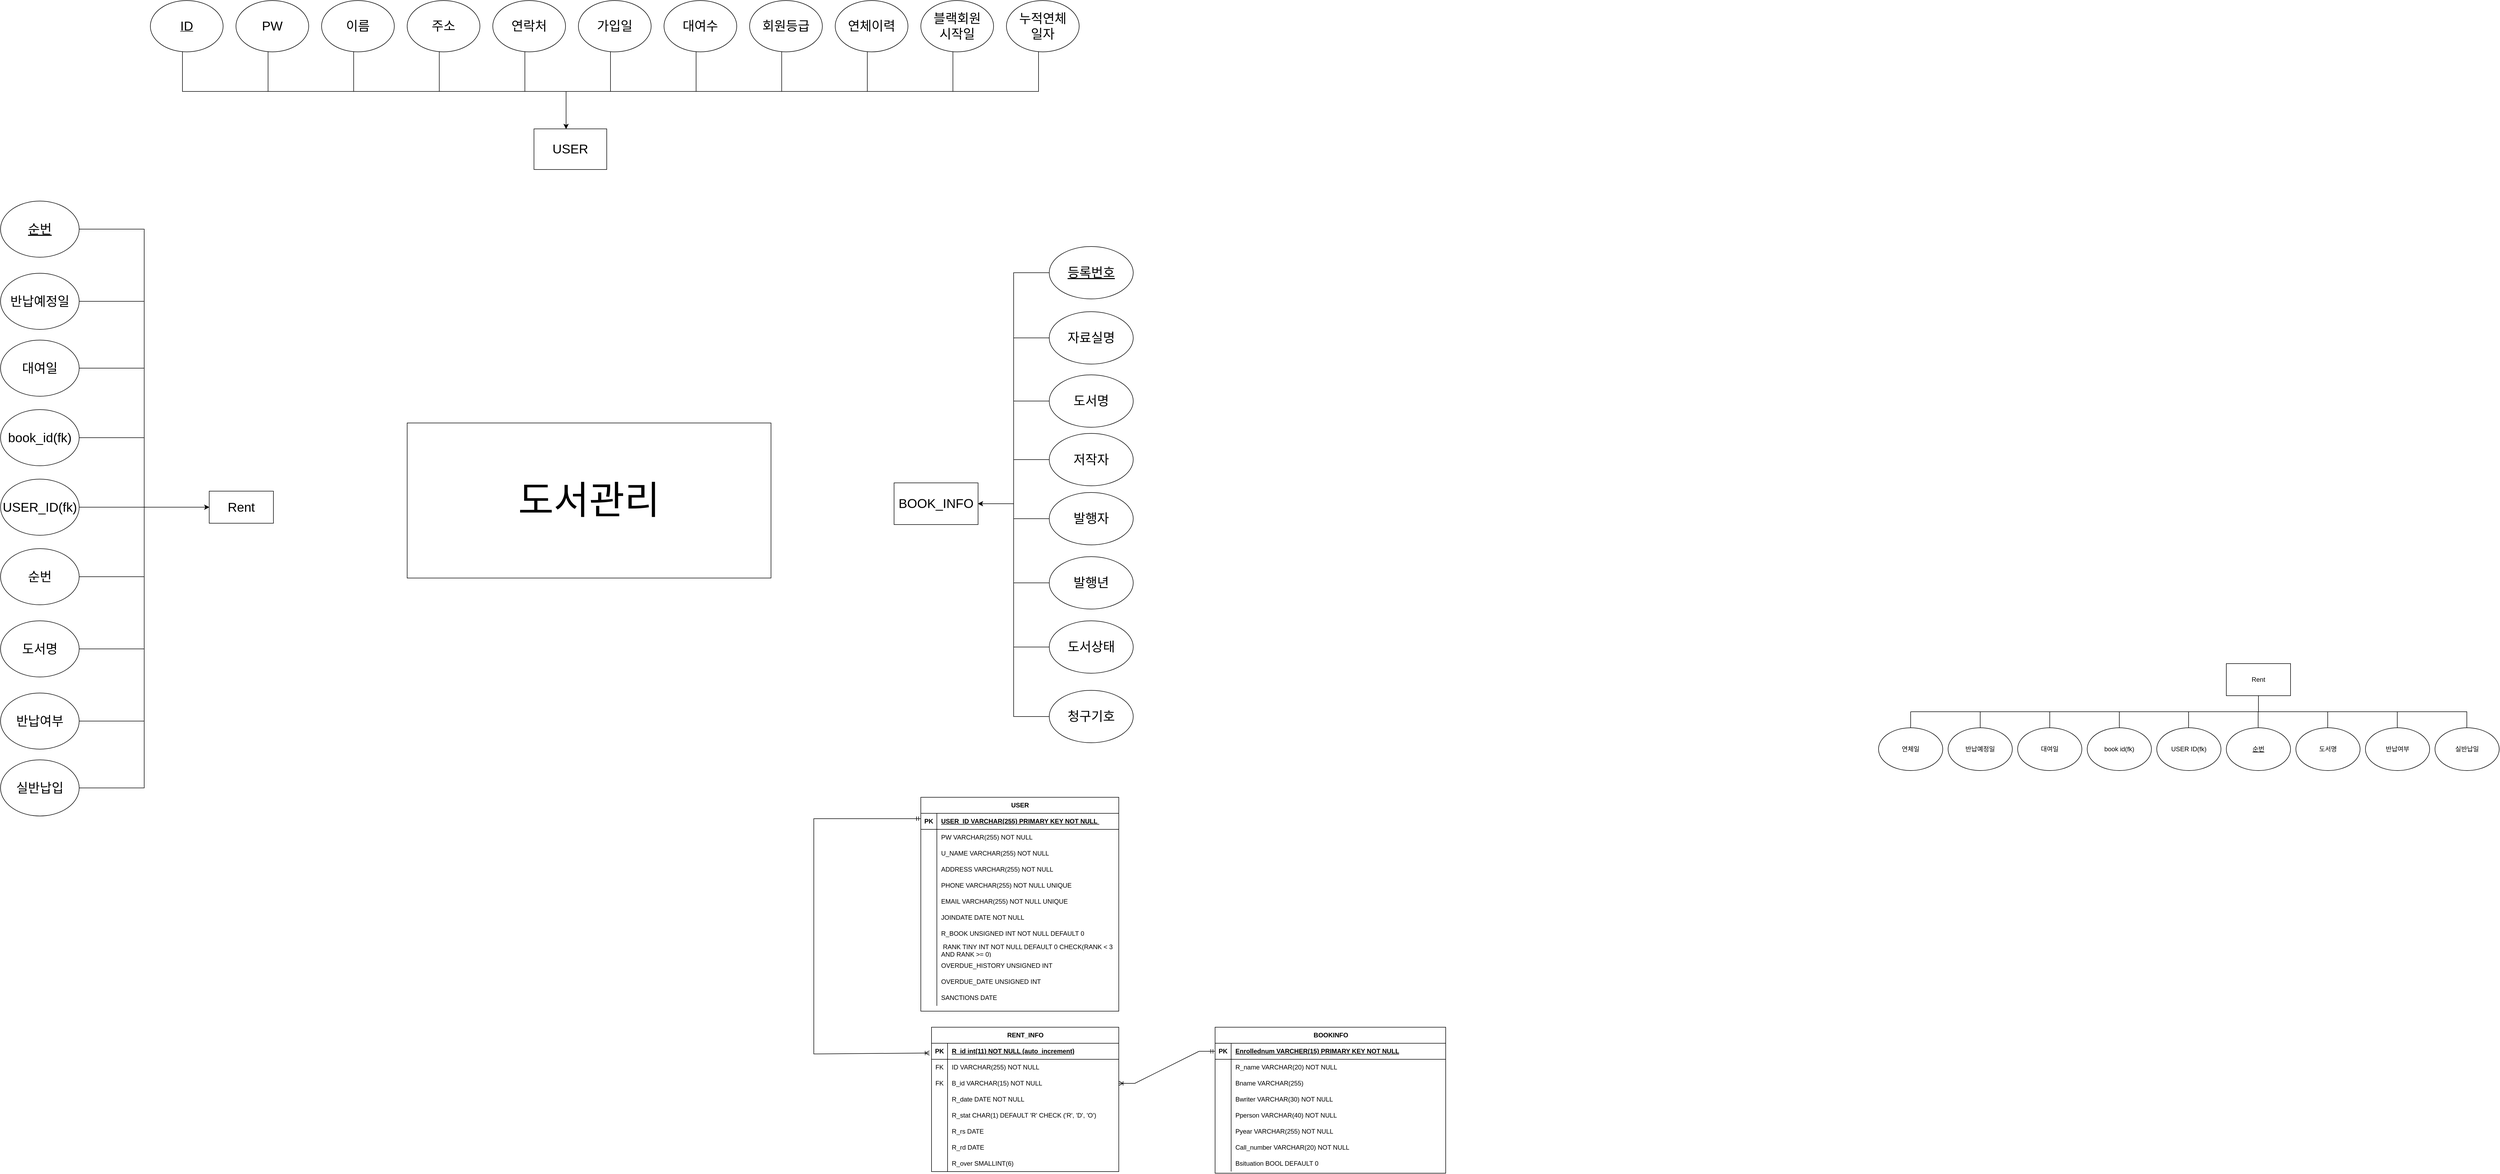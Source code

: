 <mxfile version="24.4.3" type="device">
  <diagram name="페이지-1" id="nPv8YiIRDQhu4u5hRoON">
    <mxGraphModel dx="3131" dy="1547" grid="1" gridSize="10" guides="1" tooltips="1" connect="1" arrows="1" fold="1" page="1" pageScale="1" pageWidth="827" pageHeight="1169" math="0" shadow="0">
      <root>
        <mxCell id="0" />
        <mxCell id="1" parent="0" />
        <mxCell id="UYSLXuWc5rx9icfl0tW6-1" value="Rent" style="rounded=0;whiteSpace=wrap;html=1;" parent="1" vertex="1">
          <mxGeometry x="1810" y="300" width="120" height="60" as="geometry" />
        </mxCell>
        <mxCell id="UYSLXuWc5rx9icfl0tW6-3" value="" style="endArrow=none;html=1;rounded=0;exitX=0.5;exitY=1;exitDx=0;exitDy=0;" parent="1" source="UYSLXuWc5rx9icfl0tW6-1" edge="1">
          <mxGeometry width="50" height="50" relative="1" as="geometry">
            <mxPoint x="1860" y="410" as="sourcePoint" />
            <mxPoint x="1870" y="390" as="targetPoint" />
          </mxGeometry>
        </mxCell>
        <mxCell id="UYSLXuWc5rx9icfl0tW6-4" value="book id(fk)" style="ellipse;whiteSpace=wrap;html=1;" parent="1" vertex="1">
          <mxGeometry x="1550" y="420" width="120" height="80" as="geometry" />
        </mxCell>
        <mxCell id="UYSLXuWc5rx9icfl0tW6-5" value="USER ID(fk)" style="ellipse;whiteSpace=wrap;html=1;" parent="1" vertex="1">
          <mxGeometry x="1680" y="420" width="120" height="80" as="geometry" />
        </mxCell>
        <mxCell id="UYSLXuWc5rx9icfl0tW6-6" value="&lt;u&gt;순번&lt;/u&gt;" style="ellipse;whiteSpace=wrap;html=1;" parent="1" vertex="1">
          <mxGeometry x="1810" y="420" width="120" height="80" as="geometry" />
        </mxCell>
        <mxCell id="UYSLXuWc5rx9icfl0tW6-7" value="반납여부" style="ellipse;whiteSpace=wrap;html=1;" parent="1" vertex="1">
          <mxGeometry x="2070" y="420" width="120" height="80" as="geometry" />
        </mxCell>
        <mxCell id="UYSLXuWc5rx9icfl0tW6-8" value="대여일" style="ellipse;whiteSpace=wrap;html=1;" parent="1" vertex="1">
          <mxGeometry x="1420" y="420" width="120" height="80" as="geometry" />
        </mxCell>
        <mxCell id="UYSLXuWc5rx9icfl0tW6-9" value="연체일" style="ellipse;whiteSpace=wrap;html=1;" parent="1" vertex="1">
          <mxGeometry x="1160" y="420" width="120" height="80" as="geometry" />
        </mxCell>
        <mxCell id="UYSLXuWc5rx9icfl0tW6-10" value="반납예정일" style="ellipse;whiteSpace=wrap;html=1;" parent="1" vertex="1">
          <mxGeometry x="1290" y="420" width="120" height="80" as="geometry" />
        </mxCell>
        <mxCell id="UYSLXuWc5rx9icfl0tW6-11" value="도서명" style="ellipse;whiteSpace=wrap;html=1;" parent="1" vertex="1">
          <mxGeometry x="1940" y="420" width="120" height="80" as="geometry" />
        </mxCell>
        <mxCell id="UYSLXuWc5rx9icfl0tW6-12" value="실반납일" style="ellipse;whiteSpace=wrap;html=1;" parent="1" vertex="1">
          <mxGeometry x="2200" y="420" width="120" height="80" as="geometry" />
        </mxCell>
        <mxCell id="UYSLXuWc5rx9icfl0tW6-13" value="RENT_INFO" style="shape=table;startSize=30;container=1;collapsible=1;childLayout=tableLayout;fixedRows=1;rowLines=0;fontStyle=1;align=center;resizeLast=1;html=1;" parent="1" vertex="1">
          <mxGeometry x="-610" y="980" width="350" height="270" as="geometry" />
        </mxCell>
        <mxCell id="UYSLXuWc5rx9icfl0tW6-14" value="" style="shape=tableRow;horizontal=0;startSize=0;swimlaneHead=0;swimlaneBody=0;fillColor=none;collapsible=0;dropTarget=0;points=[[0,0.5],[1,0.5]];portConstraint=eastwest;top=0;left=0;right=0;bottom=1;" parent="UYSLXuWc5rx9icfl0tW6-13" vertex="1">
          <mxGeometry y="30" width="350" height="30" as="geometry" />
        </mxCell>
        <mxCell id="UYSLXuWc5rx9icfl0tW6-15" value="PK" style="shape=partialRectangle;connectable=0;fillColor=none;top=0;left=0;bottom=0;right=0;fontStyle=1;overflow=hidden;whiteSpace=wrap;html=1;" parent="UYSLXuWc5rx9icfl0tW6-14" vertex="1">
          <mxGeometry width="30" height="30" as="geometry">
            <mxRectangle width="30" height="30" as="alternateBounds" />
          </mxGeometry>
        </mxCell>
        <mxCell id="UYSLXuWc5rx9icfl0tW6-16" value="R_id int(11) NOT NULL (auto_increment) " style="shape=partialRectangle;connectable=0;fillColor=none;top=0;left=0;bottom=0;right=0;align=left;spacingLeft=6;fontStyle=5;overflow=hidden;whiteSpace=wrap;html=1;" parent="UYSLXuWc5rx9icfl0tW6-14" vertex="1">
          <mxGeometry x="30" width="320" height="30" as="geometry">
            <mxRectangle width="320" height="30" as="alternateBounds" />
          </mxGeometry>
        </mxCell>
        <mxCell id="UYSLXuWc5rx9icfl0tW6-17" value="" style="shape=tableRow;horizontal=0;startSize=0;swimlaneHead=0;swimlaneBody=0;fillColor=none;collapsible=0;dropTarget=0;points=[[0,0.5],[1,0.5]];portConstraint=eastwest;top=0;left=0;right=0;bottom=0;" parent="UYSLXuWc5rx9icfl0tW6-13" vertex="1">
          <mxGeometry y="60" width="350" height="30" as="geometry" />
        </mxCell>
        <mxCell id="UYSLXuWc5rx9icfl0tW6-18" value="FK" style="shape=partialRectangle;connectable=0;fillColor=none;top=0;left=0;bottom=0;right=0;editable=1;overflow=hidden;whiteSpace=wrap;html=1;" parent="UYSLXuWc5rx9icfl0tW6-17" vertex="1">
          <mxGeometry width="30" height="30" as="geometry">
            <mxRectangle width="30" height="30" as="alternateBounds" />
          </mxGeometry>
        </mxCell>
        <mxCell id="UYSLXuWc5rx9icfl0tW6-19" value="&lt;div&gt;ID VARCHAR(255)&amp;nbsp;&lt;span style=&quot;background-color: initial;&quot;&gt;NOT NULL&lt;/span&gt;&lt;/div&gt;" style="shape=partialRectangle;connectable=0;fillColor=none;top=0;left=0;bottom=0;right=0;align=left;spacingLeft=6;overflow=hidden;whiteSpace=wrap;html=1;" parent="UYSLXuWc5rx9icfl0tW6-17" vertex="1">
          <mxGeometry x="30" width="320" height="30" as="geometry">
            <mxRectangle width="320" height="30" as="alternateBounds" />
          </mxGeometry>
        </mxCell>
        <mxCell id="UYSLXuWc5rx9icfl0tW6-20" value="" style="shape=tableRow;horizontal=0;startSize=0;swimlaneHead=0;swimlaneBody=0;fillColor=none;collapsible=0;dropTarget=0;points=[[0,0.5],[1,0.5]];portConstraint=eastwest;top=0;left=0;right=0;bottom=0;" parent="UYSLXuWc5rx9icfl0tW6-13" vertex="1">
          <mxGeometry y="90" width="350" height="30" as="geometry" />
        </mxCell>
        <mxCell id="UYSLXuWc5rx9icfl0tW6-21" value="FK" style="shape=partialRectangle;connectable=0;fillColor=none;top=0;left=0;bottom=0;right=0;editable=1;overflow=hidden;whiteSpace=wrap;html=1;" parent="UYSLXuWc5rx9icfl0tW6-20" vertex="1">
          <mxGeometry width="30" height="30" as="geometry">
            <mxRectangle width="30" height="30" as="alternateBounds" />
          </mxGeometry>
        </mxCell>
        <mxCell id="UYSLXuWc5rx9icfl0tW6-22" value="B_id VARCHAR(15) NOT NULL" style="shape=partialRectangle;connectable=0;fillColor=none;top=0;left=0;bottom=0;right=0;align=left;spacingLeft=6;overflow=hidden;whiteSpace=wrap;html=1;" parent="UYSLXuWc5rx9icfl0tW6-20" vertex="1">
          <mxGeometry x="30" width="320" height="30" as="geometry">
            <mxRectangle width="320" height="30" as="alternateBounds" />
          </mxGeometry>
        </mxCell>
        <mxCell id="UYSLXuWc5rx9icfl0tW6-26" value="" style="shape=tableRow;horizontal=0;startSize=0;swimlaneHead=0;swimlaneBody=0;fillColor=none;collapsible=0;dropTarget=0;points=[[0,0.5],[1,0.5]];portConstraint=eastwest;top=0;left=0;right=0;bottom=0;" parent="UYSLXuWc5rx9icfl0tW6-13" vertex="1">
          <mxGeometry y="120" width="350" height="30" as="geometry" />
        </mxCell>
        <mxCell id="UYSLXuWc5rx9icfl0tW6-27" value="" style="shape=partialRectangle;connectable=0;fillColor=none;top=0;left=0;bottom=0;right=0;editable=1;overflow=hidden;whiteSpace=wrap;html=1;" parent="UYSLXuWc5rx9icfl0tW6-26" vertex="1">
          <mxGeometry width="30" height="30" as="geometry">
            <mxRectangle width="30" height="30" as="alternateBounds" />
          </mxGeometry>
        </mxCell>
        <mxCell id="UYSLXuWc5rx9icfl0tW6-28" value="R_date DATE NOT NULL" style="shape=partialRectangle;connectable=0;fillColor=none;top=0;left=0;bottom=0;right=0;align=left;spacingLeft=6;overflow=hidden;whiteSpace=wrap;html=1;" parent="UYSLXuWc5rx9icfl0tW6-26" vertex="1">
          <mxGeometry x="30" width="320" height="30" as="geometry">
            <mxRectangle width="320" height="30" as="alternateBounds" />
          </mxGeometry>
        </mxCell>
        <mxCell id="UYSLXuWc5rx9icfl0tW6-29" value="" style="shape=tableRow;horizontal=0;startSize=0;swimlaneHead=0;swimlaneBody=0;fillColor=none;collapsible=0;dropTarget=0;points=[[0,0.5],[1,0.5]];portConstraint=eastwest;top=0;left=0;right=0;bottom=0;" parent="UYSLXuWc5rx9icfl0tW6-13" vertex="1">
          <mxGeometry y="150" width="350" height="30" as="geometry" />
        </mxCell>
        <mxCell id="UYSLXuWc5rx9icfl0tW6-30" value="" style="shape=partialRectangle;connectable=0;fillColor=none;top=0;left=0;bottom=0;right=0;editable=1;overflow=hidden;whiteSpace=wrap;html=1;" parent="UYSLXuWc5rx9icfl0tW6-29" vertex="1">
          <mxGeometry width="30" height="30" as="geometry">
            <mxRectangle width="30" height="30" as="alternateBounds" />
          </mxGeometry>
        </mxCell>
        <mxCell id="UYSLXuWc5rx9icfl0tW6-31" value="R_stat CHAR(1) DEFAULT &#39;R&#39; CHECK (&#39;R&#39;, &#39;D&#39;, &#39;O&#39;)" style="shape=partialRectangle;connectable=0;fillColor=none;top=0;left=0;bottom=0;right=0;align=left;spacingLeft=6;overflow=hidden;whiteSpace=wrap;html=1;" parent="UYSLXuWc5rx9icfl0tW6-29" vertex="1">
          <mxGeometry x="30" width="320" height="30" as="geometry">
            <mxRectangle width="320" height="30" as="alternateBounds" />
          </mxGeometry>
        </mxCell>
        <mxCell id="UYSLXuWc5rx9icfl0tW6-32" value="" style="shape=tableRow;horizontal=0;startSize=0;swimlaneHead=0;swimlaneBody=0;fillColor=none;collapsible=0;dropTarget=0;points=[[0,0.5],[1,0.5]];portConstraint=eastwest;top=0;left=0;right=0;bottom=0;" parent="UYSLXuWc5rx9icfl0tW6-13" vertex="1">
          <mxGeometry y="180" width="350" height="30" as="geometry" />
        </mxCell>
        <mxCell id="UYSLXuWc5rx9icfl0tW6-33" value="" style="shape=partialRectangle;connectable=0;fillColor=none;top=0;left=0;bottom=0;right=0;editable=1;overflow=hidden;whiteSpace=wrap;html=1;" parent="UYSLXuWc5rx9icfl0tW6-32" vertex="1">
          <mxGeometry width="30" height="30" as="geometry">
            <mxRectangle width="30" height="30" as="alternateBounds" />
          </mxGeometry>
        </mxCell>
        <mxCell id="UYSLXuWc5rx9icfl0tW6-34" value="R_rs DATE&amp;nbsp;" style="shape=partialRectangle;connectable=0;fillColor=none;top=0;left=0;bottom=0;right=0;align=left;spacingLeft=6;overflow=hidden;whiteSpace=wrap;html=1;" parent="UYSLXuWc5rx9icfl0tW6-32" vertex="1">
          <mxGeometry x="30" width="320" height="30" as="geometry">
            <mxRectangle width="320" height="30" as="alternateBounds" />
          </mxGeometry>
        </mxCell>
        <mxCell id="UYSLXuWc5rx9icfl0tW6-35" value="" style="shape=tableRow;horizontal=0;startSize=0;swimlaneHead=0;swimlaneBody=0;fillColor=none;collapsible=0;dropTarget=0;points=[[0,0.5],[1,0.5]];portConstraint=eastwest;top=0;left=0;right=0;bottom=0;" parent="UYSLXuWc5rx9icfl0tW6-13" vertex="1">
          <mxGeometry y="210" width="350" height="30" as="geometry" />
        </mxCell>
        <mxCell id="UYSLXuWc5rx9icfl0tW6-36" value="" style="shape=partialRectangle;connectable=0;fillColor=none;top=0;left=0;bottom=0;right=0;editable=1;overflow=hidden;whiteSpace=wrap;html=1;" parent="UYSLXuWc5rx9icfl0tW6-35" vertex="1">
          <mxGeometry width="30" height="30" as="geometry">
            <mxRectangle width="30" height="30" as="alternateBounds" />
          </mxGeometry>
        </mxCell>
        <mxCell id="UYSLXuWc5rx9icfl0tW6-37" value="R_rd DATE&amp;nbsp;" style="shape=partialRectangle;connectable=0;fillColor=none;top=0;left=0;bottom=0;right=0;align=left;spacingLeft=6;overflow=hidden;whiteSpace=wrap;html=1;" parent="UYSLXuWc5rx9icfl0tW6-35" vertex="1">
          <mxGeometry x="30" width="320" height="30" as="geometry">
            <mxRectangle width="320" height="30" as="alternateBounds" />
          </mxGeometry>
        </mxCell>
        <mxCell id="UYSLXuWc5rx9icfl0tW6-38" value="" style="shape=tableRow;horizontal=0;startSize=0;swimlaneHead=0;swimlaneBody=0;fillColor=none;collapsible=0;dropTarget=0;points=[[0,0.5],[1,0.5]];portConstraint=eastwest;top=0;left=0;right=0;bottom=0;" parent="UYSLXuWc5rx9icfl0tW6-13" vertex="1">
          <mxGeometry y="240" width="350" height="30" as="geometry" />
        </mxCell>
        <mxCell id="UYSLXuWc5rx9icfl0tW6-39" value="" style="shape=partialRectangle;connectable=0;fillColor=none;top=0;left=0;bottom=0;right=0;editable=1;overflow=hidden;whiteSpace=wrap;html=1;" parent="UYSLXuWc5rx9icfl0tW6-38" vertex="1">
          <mxGeometry width="30" height="30" as="geometry">
            <mxRectangle width="30" height="30" as="alternateBounds" />
          </mxGeometry>
        </mxCell>
        <mxCell id="UYSLXuWc5rx9icfl0tW6-40" value="R_over SMALLINT(6)" style="shape=partialRectangle;connectable=0;fillColor=none;top=0;left=0;bottom=0;right=0;align=left;spacingLeft=6;overflow=hidden;whiteSpace=wrap;html=1;" parent="UYSLXuWc5rx9icfl0tW6-38" vertex="1">
          <mxGeometry x="30" width="320" height="30" as="geometry">
            <mxRectangle width="320" height="30" as="alternateBounds" />
          </mxGeometry>
        </mxCell>
        <mxCell id="UYSLXuWc5rx9icfl0tW6-41" value="" style="endArrow=none;html=1;rounded=0;" parent="1" edge="1">
          <mxGeometry width="50" height="50" relative="1" as="geometry">
            <mxPoint x="1220" y="390" as="sourcePoint" />
            <mxPoint x="2260" y="390" as="targetPoint" />
          </mxGeometry>
        </mxCell>
        <mxCell id="UYSLXuWc5rx9icfl0tW6-42" value="" style="endArrow=none;html=1;rounded=0;exitX=0.5;exitY=0;exitDx=0;exitDy=0;" parent="1" source="UYSLXuWc5rx9icfl0tW6-8" edge="1">
          <mxGeometry width="50" height="50" relative="1" as="geometry">
            <mxPoint x="1860" y="460" as="sourcePoint" />
            <mxPoint x="1480" y="390" as="targetPoint" />
          </mxGeometry>
        </mxCell>
        <mxCell id="UYSLXuWc5rx9icfl0tW6-43" value="" style="endArrow=none;html=1;rounded=0;" parent="1" source="UYSLXuWc5rx9icfl0tW6-4" edge="1">
          <mxGeometry width="50" height="50" relative="1" as="geometry">
            <mxPoint x="1490" y="430" as="sourcePoint" />
            <mxPoint x="1610" y="390" as="targetPoint" />
          </mxGeometry>
        </mxCell>
        <mxCell id="UYSLXuWc5rx9icfl0tW6-44" value="" style="endArrow=none;html=1;rounded=0;" parent="1" edge="1">
          <mxGeometry width="50" height="50" relative="1" as="geometry">
            <mxPoint x="1739.5" y="420" as="sourcePoint" />
            <mxPoint x="1739.5" y="390" as="targetPoint" />
          </mxGeometry>
        </mxCell>
        <mxCell id="UYSLXuWc5rx9icfl0tW6-45" value="" style="endArrow=none;html=1;rounded=0;" parent="1" edge="1">
          <mxGeometry width="50" height="50" relative="1" as="geometry">
            <mxPoint x="1869.5" y="420" as="sourcePoint" />
            <mxPoint x="1869.5" y="390" as="targetPoint" />
          </mxGeometry>
        </mxCell>
        <mxCell id="UYSLXuWc5rx9icfl0tW6-46" value="" style="endArrow=none;html=1;rounded=0;" parent="1" edge="1">
          <mxGeometry width="50" height="50" relative="1" as="geometry">
            <mxPoint x="1999.5" y="420" as="sourcePoint" />
            <mxPoint x="1999.5" y="390" as="targetPoint" />
          </mxGeometry>
        </mxCell>
        <mxCell id="UYSLXuWc5rx9icfl0tW6-47" value="" style="endArrow=none;html=1;rounded=0;" parent="1" edge="1">
          <mxGeometry width="50" height="50" relative="1" as="geometry">
            <mxPoint x="2129.5" y="420" as="sourcePoint" />
            <mxPoint x="2129.5" y="390" as="targetPoint" />
          </mxGeometry>
        </mxCell>
        <mxCell id="UYSLXuWc5rx9icfl0tW6-48" value="" style="endArrow=none;html=1;rounded=0;" parent="1" edge="1">
          <mxGeometry width="50" height="50" relative="1" as="geometry">
            <mxPoint x="2259.5" y="420" as="sourcePoint" />
            <mxPoint x="2259.5" y="390" as="targetPoint" />
          </mxGeometry>
        </mxCell>
        <mxCell id="UYSLXuWc5rx9icfl0tW6-49" value="" style="endArrow=none;html=1;rounded=0;fontSize=12;startSize=8;endSize=8;curved=1;exitX=0.5;exitY=0;exitDx=0;exitDy=0;" parent="1" source="UYSLXuWc5rx9icfl0tW6-10" edge="1">
          <mxGeometry width="50" height="50" relative="1" as="geometry">
            <mxPoint x="1660" y="400" as="sourcePoint" />
            <mxPoint x="1350" y="390" as="targetPoint" />
          </mxGeometry>
        </mxCell>
        <mxCell id="UYSLXuWc5rx9icfl0tW6-50" value="" style="endArrow=none;html=1;rounded=0;fontSize=12;startSize=8;endSize=8;curved=1;exitX=0.5;exitY=0;exitDx=0;exitDy=0;" parent="1" source="UYSLXuWc5rx9icfl0tW6-9" edge="1">
          <mxGeometry width="50" height="50" relative="1" as="geometry">
            <mxPoint x="1660" y="400" as="sourcePoint" />
            <mxPoint x="1220" y="390" as="targetPoint" />
          </mxGeometry>
        </mxCell>
        <mxCell id="uUef7rcknE8iJBXSsCqi-5" value="" style="group" parent="1" vertex="1" connectable="0">
          <mxGeometry x="-2070" y="-940" width="1736" height="316" as="geometry" />
        </mxCell>
        <mxCell id="1MjvVKNNHvkwjnN9-Qma-1" value="&lt;font style=&quot;font-size: 24px;&quot;&gt;USER&lt;/font&gt;" style="rounded=0;whiteSpace=wrap;html=1;" parent="uUef7rcknE8iJBXSsCqi-5" vertex="1">
          <mxGeometry x="717" y="240" width="136" height="76" as="geometry" />
        </mxCell>
        <mxCell id="1MjvVKNNHvkwjnN9-Qma-2" style="edgeStyle=orthogonalEdgeStyle;rounded=0;orthogonalLoop=1;jettySize=auto;html=1;" parent="uUef7rcknE8iJBXSsCqi-5" source="1MjvVKNNHvkwjnN9-Qma-3" target="1MjvVKNNHvkwjnN9-Qma-1" edge="1">
          <mxGeometry relative="1" as="geometry">
            <Array as="points">
              <mxPoint x="60" y="170" />
              <mxPoint x="777" y="170" />
            </Array>
          </mxGeometry>
        </mxCell>
        <mxCell id="1MjvVKNNHvkwjnN9-Qma-3" value="&lt;u&gt;&lt;font style=&quot;font-size: 24px;&quot;&gt;ID&lt;/font&gt;&lt;/u&gt;" style="ellipse;whiteSpace=wrap;html=1;" parent="uUef7rcknE8iJBXSsCqi-5" vertex="1">
          <mxGeometry width="136" height="96" as="geometry" />
        </mxCell>
        <mxCell id="1MjvVKNNHvkwjnN9-Qma-4" style="edgeStyle=orthogonalEdgeStyle;rounded=0;orthogonalLoop=1;jettySize=auto;html=1;" parent="uUef7rcknE8iJBXSsCqi-5" source="1MjvVKNNHvkwjnN9-Qma-5" target="1MjvVKNNHvkwjnN9-Qma-1" edge="1">
          <mxGeometry relative="1" as="geometry">
            <Array as="points">
              <mxPoint x="220" y="170" />
              <mxPoint x="777" y="170" />
            </Array>
          </mxGeometry>
        </mxCell>
        <mxCell id="1MjvVKNNHvkwjnN9-Qma-5" value="&lt;font style=&quot;font-size: 24px;&quot;&gt;PW&lt;/font&gt;" style="ellipse;whiteSpace=wrap;html=1;" parent="uUef7rcknE8iJBXSsCqi-5" vertex="1">
          <mxGeometry x="160" width="136" height="96" as="geometry" />
        </mxCell>
        <mxCell id="1MjvVKNNHvkwjnN9-Qma-6" style="edgeStyle=orthogonalEdgeStyle;rounded=0;orthogonalLoop=1;jettySize=auto;html=1;" parent="uUef7rcknE8iJBXSsCqi-5" source="1MjvVKNNHvkwjnN9-Qma-7" target="1MjvVKNNHvkwjnN9-Qma-1" edge="1">
          <mxGeometry relative="1" as="geometry">
            <Array as="points">
              <mxPoint x="380" y="170" />
              <mxPoint x="777" y="170" />
            </Array>
          </mxGeometry>
        </mxCell>
        <mxCell id="1MjvVKNNHvkwjnN9-Qma-7" value="&lt;span style=&quot;font-size: 24px;&quot;&gt;이름&lt;/span&gt;" style="ellipse;whiteSpace=wrap;html=1;" parent="uUef7rcknE8iJBXSsCqi-5" vertex="1">
          <mxGeometry x="320" width="136" height="96" as="geometry" />
        </mxCell>
        <mxCell id="1MjvVKNNHvkwjnN9-Qma-8" style="edgeStyle=orthogonalEdgeStyle;rounded=0;orthogonalLoop=1;jettySize=auto;html=1;" parent="uUef7rcknE8iJBXSsCqi-5" source="1MjvVKNNHvkwjnN9-Qma-9" target="1MjvVKNNHvkwjnN9-Qma-1" edge="1">
          <mxGeometry relative="1" as="geometry">
            <Array as="points">
              <mxPoint x="540" y="170" />
              <mxPoint x="777" y="170" />
            </Array>
          </mxGeometry>
        </mxCell>
        <mxCell id="1MjvVKNNHvkwjnN9-Qma-9" value="&lt;span style=&quot;font-size: 24px;&quot;&gt;주소&lt;/span&gt;" style="ellipse;whiteSpace=wrap;html=1;" parent="uUef7rcknE8iJBXSsCqi-5" vertex="1">
          <mxGeometry x="480" width="136" height="96" as="geometry" />
        </mxCell>
        <mxCell id="1MjvVKNNHvkwjnN9-Qma-10" style="edgeStyle=orthogonalEdgeStyle;rounded=0;orthogonalLoop=1;jettySize=auto;html=1;" parent="uUef7rcknE8iJBXSsCqi-5" source="1MjvVKNNHvkwjnN9-Qma-11" target="1MjvVKNNHvkwjnN9-Qma-1" edge="1">
          <mxGeometry relative="1" as="geometry">
            <Array as="points">
              <mxPoint x="700" y="170" />
              <mxPoint x="777" y="170" />
            </Array>
          </mxGeometry>
        </mxCell>
        <mxCell id="1MjvVKNNHvkwjnN9-Qma-11" value="&lt;span style=&quot;font-size: 24px;&quot;&gt;연락처&lt;/span&gt;" style="ellipse;whiteSpace=wrap;html=1;" parent="uUef7rcknE8iJBXSsCqi-5" vertex="1">
          <mxGeometry x="640" width="136" height="96" as="geometry" />
        </mxCell>
        <mxCell id="1MjvVKNNHvkwjnN9-Qma-12" style="edgeStyle=orthogonalEdgeStyle;rounded=0;orthogonalLoop=1;jettySize=auto;html=1;" parent="uUef7rcknE8iJBXSsCqi-5" source="1MjvVKNNHvkwjnN9-Qma-13" target="1MjvVKNNHvkwjnN9-Qma-1" edge="1">
          <mxGeometry relative="1" as="geometry">
            <Array as="points">
              <mxPoint x="860" y="170" />
              <mxPoint x="777" y="170" />
            </Array>
          </mxGeometry>
        </mxCell>
        <mxCell id="1MjvVKNNHvkwjnN9-Qma-13" value="&lt;span style=&quot;font-size: 24px;&quot;&gt;가입일&lt;/span&gt;" style="ellipse;whiteSpace=wrap;html=1;" parent="uUef7rcknE8iJBXSsCqi-5" vertex="1">
          <mxGeometry x="800" width="136" height="96" as="geometry" />
        </mxCell>
        <mxCell id="1MjvVKNNHvkwjnN9-Qma-14" style="edgeStyle=orthogonalEdgeStyle;rounded=0;orthogonalLoop=1;jettySize=auto;html=1;" parent="uUef7rcknE8iJBXSsCqi-5" source="1MjvVKNNHvkwjnN9-Qma-15" target="1MjvVKNNHvkwjnN9-Qma-1" edge="1">
          <mxGeometry relative="1" as="geometry">
            <Array as="points">
              <mxPoint x="1020" y="170" />
              <mxPoint x="777" y="170" />
            </Array>
          </mxGeometry>
        </mxCell>
        <mxCell id="1MjvVKNNHvkwjnN9-Qma-15" value="&lt;span style=&quot;font-size: 24px;&quot;&gt;대여수&lt;/span&gt;" style="ellipse;whiteSpace=wrap;html=1;" parent="uUef7rcknE8iJBXSsCqi-5" vertex="1">
          <mxGeometry x="960" width="136" height="96" as="geometry" />
        </mxCell>
        <mxCell id="1MjvVKNNHvkwjnN9-Qma-16" style="edgeStyle=orthogonalEdgeStyle;rounded=0;orthogonalLoop=1;jettySize=auto;html=1;" parent="uUef7rcknE8iJBXSsCqi-5" source="1MjvVKNNHvkwjnN9-Qma-17" target="1MjvVKNNHvkwjnN9-Qma-1" edge="1">
          <mxGeometry relative="1" as="geometry">
            <Array as="points">
              <mxPoint x="1180" y="170" />
              <mxPoint x="777" y="170" />
            </Array>
          </mxGeometry>
        </mxCell>
        <mxCell id="1MjvVKNNHvkwjnN9-Qma-17" value="&lt;span style=&quot;font-size: 24px;&quot;&gt;회원등급&lt;/span&gt;" style="ellipse;whiteSpace=wrap;html=1;" parent="uUef7rcknE8iJBXSsCqi-5" vertex="1">
          <mxGeometry x="1120" width="136" height="96" as="geometry" />
        </mxCell>
        <mxCell id="1MjvVKNNHvkwjnN9-Qma-18" style="edgeStyle=orthogonalEdgeStyle;rounded=0;orthogonalLoop=1;jettySize=auto;html=1;" parent="uUef7rcknE8iJBXSsCqi-5" source="1MjvVKNNHvkwjnN9-Qma-19" target="1MjvVKNNHvkwjnN9-Qma-1" edge="1">
          <mxGeometry relative="1" as="geometry">
            <Array as="points">
              <mxPoint x="1340" y="170" />
              <mxPoint x="777" y="170" />
            </Array>
          </mxGeometry>
        </mxCell>
        <mxCell id="1MjvVKNNHvkwjnN9-Qma-19" value="&lt;span style=&quot;font-size: 24px;&quot;&gt;연체이력&lt;/span&gt;" style="ellipse;whiteSpace=wrap;html=1;" parent="uUef7rcknE8iJBXSsCqi-5" vertex="1">
          <mxGeometry x="1280" width="136" height="96" as="geometry" />
        </mxCell>
        <mxCell id="1MjvVKNNHvkwjnN9-Qma-20" style="edgeStyle=orthogonalEdgeStyle;rounded=0;orthogonalLoop=1;jettySize=auto;html=1;" parent="uUef7rcknE8iJBXSsCqi-5" source="1MjvVKNNHvkwjnN9-Qma-21" target="1MjvVKNNHvkwjnN9-Qma-1" edge="1">
          <mxGeometry relative="1" as="geometry">
            <Array as="points">
              <mxPoint x="1500" y="170" />
              <mxPoint x="777" y="170" />
            </Array>
          </mxGeometry>
        </mxCell>
        <mxCell id="1MjvVKNNHvkwjnN9-Qma-21" value="&lt;span style=&quot;font-size: 24px;&quot;&gt;블랙회원&lt;/span&gt;&lt;div&gt;&lt;span style=&quot;font-size: 24px;&quot;&gt;시작일&lt;/span&gt;&lt;/div&gt;" style="ellipse;whiteSpace=wrap;html=1;" parent="uUef7rcknE8iJBXSsCqi-5" vertex="1">
          <mxGeometry x="1440" width="136" height="96" as="geometry" />
        </mxCell>
        <mxCell id="1MjvVKNNHvkwjnN9-Qma-22" style="edgeStyle=orthogonalEdgeStyle;rounded=0;orthogonalLoop=1;jettySize=auto;html=1;" parent="uUef7rcknE8iJBXSsCqi-5" source="1MjvVKNNHvkwjnN9-Qma-23" target="1MjvVKNNHvkwjnN9-Qma-1" edge="1">
          <mxGeometry relative="1" as="geometry">
            <Array as="points">
              <mxPoint x="1660" y="170" />
              <mxPoint x="777" y="170" />
            </Array>
          </mxGeometry>
        </mxCell>
        <mxCell id="1MjvVKNNHvkwjnN9-Qma-23" value="&lt;span style=&quot;font-size: 24px;&quot;&gt;누적연체&lt;/span&gt;&lt;div&gt;&lt;span style=&quot;font-size: 24px;&quot;&gt;일자&lt;/span&gt;&lt;/div&gt;" style="ellipse;whiteSpace=wrap;html=1;" parent="uUef7rcknE8iJBXSsCqi-5" vertex="1">
          <mxGeometry x="1600" width="136" height="96" as="geometry" />
        </mxCell>
        <mxCell id="uUef7rcknE8iJBXSsCqi-6" value="&lt;span style=&quot;font-size: 24px;&quot;&gt;Rent&lt;/span&gt;" style="rounded=0;whiteSpace=wrap;html=1;" parent="1" vertex="1">
          <mxGeometry x="-1960" y="-22.5" width="120" height="60" as="geometry" />
        </mxCell>
        <mxCell id="uUef7rcknE8iJBXSsCqi-90" style="edgeStyle=orthogonalEdgeStyle;rounded=0;orthogonalLoop=1;jettySize=auto;html=1;entryX=0;entryY=0.5;entryDx=0;entryDy=0;" parent="1" source="uUef7rcknE8iJBXSsCqi-7" target="uUef7rcknE8iJBXSsCqi-6" edge="1">
          <mxGeometry relative="1" as="geometry" />
        </mxCell>
        <mxCell id="uUef7rcknE8iJBXSsCqi-7" value="&lt;span style=&quot;font-size: 24px;&quot;&gt;&lt;u&gt;순번&lt;/u&gt;&lt;/span&gt;" style="ellipse;whiteSpace=wrap;html=1;" parent="1" vertex="1">
          <mxGeometry x="-2350" y="-565" width="147" height="105" as="geometry" />
        </mxCell>
        <mxCell id="uUef7rcknE8iJBXSsCqi-96" style="edgeStyle=orthogonalEdgeStyle;rounded=0;orthogonalLoop=1;jettySize=auto;html=1;entryX=0;entryY=0.5;entryDx=0;entryDy=0;" parent="1" source="uUef7rcknE8iJBXSsCqi-8" target="uUef7rcknE8iJBXSsCqi-6" edge="1">
          <mxGeometry relative="1" as="geometry" />
        </mxCell>
        <mxCell id="uUef7rcknE8iJBXSsCqi-8" value="&lt;span style=&quot;font-size: 24px;&quot;&gt;순번&lt;/span&gt;" style="ellipse;whiteSpace=wrap;html=1;" parent="1" vertex="1">
          <mxGeometry x="-2350" y="85" width="147" height="105" as="geometry" />
        </mxCell>
        <mxCell id="uUef7rcknE8iJBXSsCqi-95" style="edgeStyle=orthogonalEdgeStyle;rounded=0;orthogonalLoop=1;jettySize=auto;html=1;entryX=0;entryY=0.5;entryDx=0;entryDy=0;" parent="1" source="uUef7rcknE8iJBXSsCqi-9" target="uUef7rcknE8iJBXSsCqi-6" edge="1">
          <mxGeometry relative="1" as="geometry" />
        </mxCell>
        <mxCell id="uUef7rcknE8iJBXSsCqi-9" value="&lt;span style=&quot;font-size: 24px;&quot;&gt;USER_ID(fk)&lt;/span&gt;" style="ellipse;whiteSpace=wrap;html=1;" parent="1" vertex="1">
          <mxGeometry x="-2350" y="-45" width="147" height="105" as="geometry" />
        </mxCell>
        <mxCell id="uUef7rcknE8iJBXSsCqi-94" style="edgeStyle=orthogonalEdgeStyle;rounded=0;orthogonalLoop=1;jettySize=auto;html=1;entryX=0;entryY=0.5;entryDx=0;entryDy=0;" parent="1" source="uUef7rcknE8iJBXSsCqi-10" target="uUef7rcknE8iJBXSsCqi-6" edge="1">
          <mxGeometry relative="1" as="geometry" />
        </mxCell>
        <mxCell id="uUef7rcknE8iJBXSsCqi-10" value="&lt;span style=&quot;font-size: 24px;&quot;&gt;book_id(fk)&lt;/span&gt;" style="ellipse;whiteSpace=wrap;html=1;" parent="1" vertex="1">
          <mxGeometry x="-2350" y="-175" width="147" height="105" as="geometry" />
        </mxCell>
        <mxCell id="uUef7rcknE8iJBXSsCqi-93" style="edgeStyle=orthogonalEdgeStyle;rounded=0;orthogonalLoop=1;jettySize=auto;html=1;entryX=0;entryY=0.5;entryDx=0;entryDy=0;" parent="1" source="uUef7rcknE8iJBXSsCqi-11" target="uUef7rcknE8iJBXSsCqi-6" edge="1">
          <mxGeometry relative="1" as="geometry" />
        </mxCell>
        <mxCell id="uUef7rcknE8iJBXSsCqi-11" value="&lt;span style=&quot;font-size: 24px;&quot;&gt;대여일&lt;/span&gt;" style="ellipse;whiteSpace=wrap;html=1;" parent="1" vertex="1">
          <mxGeometry x="-2350" y="-305" width="147" height="105" as="geometry" />
        </mxCell>
        <mxCell id="uUef7rcknE8iJBXSsCqi-91" style="edgeStyle=orthogonalEdgeStyle;rounded=0;orthogonalLoop=1;jettySize=auto;html=1;entryX=0;entryY=0.5;entryDx=0;entryDy=0;" parent="1" source="uUef7rcknE8iJBXSsCqi-12" target="uUef7rcknE8iJBXSsCqi-6" edge="1">
          <mxGeometry relative="1" as="geometry" />
        </mxCell>
        <mxCell id="uUef7rcknE8iJBXSsCqi-12" value="&lt;font style=&quot;font-size: 24px;&quot;&gt;반납예정일&lt;/font&gt;" style="ellipse;whiteSpace=wrap;html=1;" parent="1" vertex="1">
          <mxGeometry x="-2350" y="-430" width="147" height="105" as="geometry" />
        </mxCell>
        <mxCell id="uUef7rcknE8iJBXSsCqi-97" style="edgeStyle=orthogonalEdgeStyle;rounded=0;orthogonalLoop=1;jettySize=auto;html=1;entryX=0;entryY=0.5;entryDx=0;entryDy=0;" parent="1" source="uUef7rcknE8iJBXSsCqi-13" target="uUef7rcknE8iJBXSsCqi-6" edge="1">
          <mxGeometry relative="1" as="geometry" />
        </mxCell>
        <mxCell id="uUef7rcknE8iJBXSsCqi-13" value="&lt;span style=&quot;font-size: 24px;&quot;&gt;도서명&lt;/span&gt;" style="ellipse;whiteSpace=wrap;html=1;" parent="1" vertex="1">
          <mxGeometry x="-2350" y="220" width="147" height="105" as="geometry" />
        </mxCell>
        <mxCell id="uUef7rcknE8iJBXSsCqi-99" style="edgeStyle=orthogonalEdgeStyle;rounded=0;orthogonalLoop=1;jettySize=auto;html=1;entryX=0;entryY=0.5;entryDx=0;entryDy=0;" parent="1" source="uUef7rcknE8iJBXSsCqi-17" target="uUef7rcknE8iJBXSsCqi-6" edge="1">
          <mxGeometry relative="1" as="geometry" />
        </mxCell>
        <mxCell id="uUef7rcknE8iJBXSsCqi-17" value="&lt;span style=&quot;font-size: 24px;&quot;&gt;실반납입&lt;/span&gt;" style="ellipse;whiteSpace=wrap;html=1;" parent="1" vertex="1">
          <mxGeometry x="-2350" y="480" width="147" height="105" as="geometry" />
        </mxCell>
        <mxCell id="uUef7rcknE8iJBXSsCqi-98" style="edgeStyle=orthogonalEdgeStyle;rounded=0;orthogonalLoop=1;jettySize=auto;html=1;entryX=0;entryY=0.5;entryDx=0;entryDy=0;" parent="1" source="uUef7rcknE8iJBXSsCqi-18" target="uUef7rcknE8iJBXSsCqi-6" edge="1">
          <mxGeometry relative="1" as="geometry" />
        </mxCell>
        <mxCell id="uUef7rcknE8iJBXSsCqi-18" value="&lt;span style=&quot;font-size: 24px;&quot;&gt;반납여부&lt;/span&gt;" style="ellipse;whiteSpace=wrap;html=1;" parent="1" vertex="1">
          <mxGeometry x="-2350" y="355" width="147" height="105" as="geometry" />
        </mxCell>
        <mxCell id="uUef7rcknE8iJBXSsCqi-68" value="&lt;span style=&quot;font-size: 24px;&quot;&gt;BOOK_INFO&lt;/span&gt;" style="rounded=0;whiteSpace=wrap;html=1;" parent="1" vertex="1">
          <mxGeometry x="-680" y="-38" width="157" height="78" as="geometry" />
        </mxCell>
        <mxCell id="uUef7rcknE8iJBXSsCqi-81" style="edgeStyle=orthogonalEdgeStyle;rounded=0;orthogonalLoop=1;jettySize=auto;html=1;entryX=1;entryY=0.5;entryDx=0;entryDy=0;" parent="1" source="uUef7rcknE8iJBXSsCqi-69" target="uUef7rcknE8iJBXSsCqi-68" edge="1">
          <mxGeometry relative="1" as="geometry" />
        </mxCell>
        <mxCell id="uUef7rcknE8iJBXSsCqi-69" value="&lt;span style=&quot;font-size: 24px;&quot;&gt;&lt;u&gt;등록번호&lt;/u&gt;&lt;/span&gt;" style="ellipse;whiteSpace=wrap;html=1;" parent="1" vertex="1">
          <mxGeometry x="-390" y="-480" width="157" height="98" as="geometry" />
        </mxCell>
        <mxCell id="uUef7rcknE8iJBXSsCqi-80" style="edgeStyle=orthogonalEdgeStyle;rounded=0;orthogonalLoop=1;jettySize=auto;html=1;entryX=1;entryY=0.5;entryDx=0;entryDy=0;" parent="1" source="uUef7rcknE8iJBXSsCqi-70" target="uUef7rcknE8iJBXSsCqi-68" edge="1">
          <mxGeometry relative="1" as="geometry" />
        </mxCell>
        <mxCell id="uUef7rcknE8iJBXSsCqi-70" value="&lt;span style=&quot;font-size: 24px;&quot;&gt;자료실명&lt;/span&gt;" style="ellipse;whiteSpace=wrap;html=1;" parent="1" vertex="1">
          <mxGeometry x="-390" y="-358.13" width="157" height="98" as="geometry" />
        </mxCell>
        <mxCell id="uUef7rcknE8iJBXSsCqi-87" style="edgeStyle=orthogonalEdgeStyle;rounded=0;orthogonalLoop=1;jettySize=auto;html=1;entryX=1;entryY=0.5;entryDx=0;entryDy=0;" parent="1" source="uUef7rcknE8iJBXSsCqi-71" target="uUef7rcknE8iJBXSsCqi-68" edge="1">
          <mxGeometry relative="1" as="geometry" />
        </mxCell>
        <mxCell id="uUef7rcknE8iJBXSsCqi-71" value="&lt;span style=&quot;font-size: 24px;&quot;&gt;발행자&lt;/span&gt;" style="ellipse;whiteSpace=wrap;html=1;" parent="1" vertex="1">
          <mxGeometry x="-390" y="-20" width="157" height="98" as="geometry" />
        </mxCell>
        <mxCell id="uUef7rcknE8iJBXSsCqi-83" style="edgeStyle=orthogonalEdgeStyle;rounded=0;orthogonalLoop=1;jettySize=auto;html=1;entryX=1;entryY=0.5;entryDx=0;entryDy=0;" parent="1" source="uUef7rcknE8iJBXSsCqi-72" target="uUef7rcknE8iJBXSsCqi-68" edge="1">
          <mxGeometry relative="1" as="geometry" />
        </mxCell>
        <mxCell id="uUef7rcknE8iJBXSsCqi-72" value="&lt;span style=&quot;font-size: 24px;&quot;&gt;저작자&lt;/span&gt;" style="ellipse;whiteSpace=wrap;html=1;" parent="1" vertex="1">
          <mxGeometry x="-390" y="-130.5" width="157" height="98" as="geometry" />
        </mxCell>
        <mxCell id="uUef7rcknE8iJBXSsCqi-82" style="edgeStyle=orthogonalEdgeStyle;rounded=0;orthogonalLoop=1;jettySize=auto;html=1;entryX=1;entryY=0.5;entryDx=0;entryDy=0;" parent="1" source="uUef7rcknE8iJBXSsCqi-73" target="uUef7rcknE8iJBXSsCqi-68" edge="1">
          <mxGeometry relative="1" as="geometry" />
        </mxCell>
        <mxCell id="uUef7rcknE8iJBXSsCqi-73" value="&lt;span style=&quot;font-size: 24px;&quot;&gt;도서명&lt;/span&gt;" style="ellipse;whiteSpace=wrap;html=1;" parent="1" vertex="1">
          <mxGeometry x="-390" y="-240" width="157" height="98" as="geometry" />
        </mxCell>
        <mxCell id="uUef7rcknE8iJBXSsCqi-86" style="edgeStyle=orthogonalEdgeStyle;rounded=0;orthogonalLoop=1;jettySize=auto;html=1;entryX=1;entryY=0.5;entryDx=0;entryDy=0;" parent="1" source="uUef7rcknE8iJBXSsCqi-77" target="uUef7rcknE8iJBXSsCqi-68" edge="1">
          <mxGeometry relative="1" as="geometry" />
        </mxCell>
        <mxCell id="uUef7rcknE8iJBXSsCqi-77" value="&lt;span style=&quot;font-size: 24px;&quot;&gt;도서상태&lt;/span&gt;" style="ellipse;whiteSpace=wrap;html=1;" parent="1" vertex="1">
          <mxGeometry x="-390" y="220" width="157" height="98" as="geometry" />
        </mxCell>
        <mxCell id="uUef7rcknE8iJBXSsCqi-85" style="edgeStyle=orthogonalEdgeStyle;rounded=0;orthogonalLoop=1;jettySize=auto;html=1;entryX=1;entryY=0.5;entryDx=0;entryDy=0;" parent="1" source="uUef7rcknE8iJBXSsCqi-78" target="uUef7rcknE8iJBXSsCqi-68" edge="1">
          <mxGeometry relative="1" as="geometry" />
        </mxCell>
        <mxCell id="uUef7rcknE8iJBXSsCqi-78" value="&lt;span style=&quot;font-size: 24px;&quot;&gt;발행년&lt;/span&gt;" style="ellipse;whiteSpace=wrap;html=1;" parent="1" vertex="1">
          <mxGeometry x="-390" y="100" width="157" height="98" as="geometry" />
        </mxCell>
        <mxCell id="uUef7rcknE8iJBXSsCqi-89" style="edgeStyle=orthogonalEdgeStyle;rounded=0;orthogonalLoop=1;jettySize=auto;html=1;entryX=1;entryY=0.5;entryDx=0;entryDy=0;" parent="1" source="uUef7rcknE8iJBXSsCqi-88" target="uUef7rcknE8iJBXSsCqi-68" edge="1">
          <mxGeometry relative="1" as="geometry" />
        </mxCell>
        <mxCell id="uUef7rcknE8iJBXSsCqi-88" value="&lt;span style=&quot;font-size: 24px;&quot;&gt;청구기호&lt;/span&gt;" style="ellipse;whiteSpace=wrap;html=1;" parent="1" vertex="1">
          <mxGeometry x="-390" y="350" width="157" height="98" as="geometry" />
        </mxCell>
        <mxCell id="uUef7rcknE8iJBXSsCqi-100" value="&lt;font style=&quot;font-size: 72px;&quot;&gt;도서관리&lt;/font&gt;" style="rounded=0;whiteSpace=wrap;html=1;" parent="1" vertex="1">
          <mxGeometry x="-1590" y="-150" width="680" height="290" as="geometry" />
        </mxCell>
        <mxCell id="uUef7rcknE8iJBXSsCqi-101" value="BOOKINFO" style="shape=table;startSize=30;container=1;collapsible=1;childLayout=tableLayout;fixedRows=1;rowLines=0;fontStyle=1;align=center;resizeLast=1;html=1;" parent="1" vertex="1">
          <mxGeometry x="-80" y="980" width="431" height="273" as="geometry" />
        </mxCell>
        <mxCell id="uUef7rcknE8iJBXSsCqi-102" value="" style="shape=tableRow;horizontal=0;startSize=0;swimlaneHead=0;swimlaneBody=0;fillColor=none;collapsible=0;dropTarget=0;points=[[0,0.5],[1,0.5]];portConstraint=eastwest;top=0;left=0;right=0;bottom=1;" parent="uUef7rcknE8iJBXSsCqi-101" vertex="1">
          <mxGeometry y="30" width="431" height="30" as="geometry" />
        </mxCell>
        <mxCell id="uUef7rcknE8iJBXSsCqi-103" value="PK" style="shape=partialRectangle;connectable=0;fillColor=none;top=0;left=0;bottom=0;right=0;fontStyle=1;overflow=hidden;whiteSpace=wrap;html=1;" parent="uUef7rcknE8iJBXSsCqi-102" vertex="1">
          <mxGeometry width="30" height="30" as="geometry">
            <mxRectangle width="30" height="30" as="alternateBounds" />
          </mxGeometry>
        </mxCell>
        <mxCell id="uUef7rcknE8iJBXSsCqi-104" value="Enrollednum VARCHER(15) PRIMARY KEY NOT NULL" style="shape=partialRectangle;connectable=0;fillColor=none;top=0;left=0;bottom=0;right=0;align=left;spacingLeft=6;fontStyle=5;overflow=hidden;whiteSpace=wrap;html=1;" parent="uUef7rcknE8iJBXSsCqi-102" vertex="1">
          <mxGeometry x="30" width="401" height="30" as="geometry">
            <mxRectangle width="401" height="30" as="alternateBounds" />
          </mxGeometry>
        </mxCell>
        <mxCell id="uUef7rcknE8iJBXSsCqi-105" value="" style="shape=tableRow;horizontal=0;startSize=0;swimlaneHead=0;swimlaneBody=0;fillColor=none;collapsible=0;dropTarget=0;points=[[0,0.5],[1,0.5]];portConstraint=eastwest;top=0;left=0;right=0;bottom=0;" parent="uUef7rcknE8iJBXSsCqi-101" vertex="1">
          <mxGeometry y="60" width="431" height="30" as="geometry" />
        </mxCell>
        <mxCell id="uUef7rcknE8iJBXSsCqi-106" value="" style="shape=partialRectangle;connectable=0;fillColor=none;top=0;left=0;bottom=0;right=0;editable=1;overflow=hidden;whiteSpace=wrap;html=1;" parent="uUef7rcknE8iJBXSsCqi-105" vertex="1">
          <mxGeometry width="30" height="30" as="geometry">
            <mxRectangle width="30" height="30" as="alternateBounds" />
          </mxGeometry>
        </mxCell>
        <mxCell id="uUef7rcknE8iJBXSsCqi-107" value="R_name VARCHAR(20) NOT NULL" style="shape=partialRectangle;connectable=0;fillColor=none;top=0;left=0;bottom=0;right=0;align=left;spacingLeft=6;overflow=hidden;whiteSpace=wrap;html=1;" parent="uUef7rcknE8iJBXSsCqi-105" vertex="1">
          <mxGeometry x="30" width="401" height="30" as="geometry">
            <mxRectangle width="401" height="30" as="alternateBounds" />
          </mxGeometry>
        </mxCell>
        <mxCell id="uUef7rcknE8iJBXSsCqi-108" value="" style="shape=tableRow;horizontal=0;startSize=0;swimlaneHead=0;swimlaneBody=0;fillColor=none;collapsible=0;dropTarget=0;points=[[0,0.5],[1,0.5]];portConstraint=eastwest;top=0;left=0;right=0;bottom=0;" parent="uUef7rcknE8iJBXSsCqi-101" vertex="1">
          <mxGeometry y="90" width="431" height="30" as="geometry" />
        </mxCell>
        <mxCell id="uUef7rcknE8iJBXSsCqi-109" value="" style="shape=partialRectangle;connectable=0;fillColor=none;top=0;left=0;bottom=0;right=0;editable=1;overflow=hidden;whiteSpace=wrap;html=1;" parent="uUef7rcknE8iJBXSsCqi-108" vertex="1">
          <mxGeometry width="30" height="30" as="geometry">
            <mxRectangle width="30" height="30" as="alternateBounds" />
          </mxGeometry>
        </mxCell>
        <mxCell id="uUef7rcknE8iJBXSsCqi-110" value="Bname VARCHAR(255)" style="shape=partialRectangle;connectable=0;fillColor=none;top=0;left=0;bottom=0;right=0;align=left;spacingLeft=6;overflow=hidden;whiteSpace=wrap;html=1;" parent="uUef7rcknE8iJBXSsCqi-108" vertex="1">
          <mxGeometry x="30" width="401" height="30" as="geometry">
            <mxRectangle width="401" height="30" as="alternateBounds" />
          </mxGeometry>
        </mxCell>
        <mxCell id="uUef7rcknE8iJBXSsCqi-111" value="" style="shape=tableRow;horizontal=0;startSize=0;swimlaneHead=0;swimlaneBody=0;fillColor=none;collapsible=0;dropTarget=0;points=[[0,0.5],[1,0.5]];portConstraint=eastwest;top=0;left=0;right=0;bottom=0;" parent="uUef7rcknE8iJBXSsCqi-101" vertex="1">
          <mxGeometry y="120" width="431" height="30" as="geometry" />
        </mxCell>
        <mxCell id="uUef7rcknE8iJBXSsCqi-112" value="" style="shape=partialRectangle;connectable=0;fillColor=none;top=0;left=0;bottom=0;right=0;editable=1;overflow=hidden;whiteSpace=wrap;html=1;" parent="uUef7rcknE8iJBXSsCqi-111" vertex="1">
          <mxGeometry width="30" height="30" as="geometry">
            <mxRectangle width="30" height="30" as="alternateBounds" />
          </mxGeometry>
        </mxCell>
        <mxCell id="uUef7rcknE8iJBXSsCqi-113" value="Bwriter VARCHAR(30) NOT NULL" style="shape=partialRectangle;connectable=0;fillColor=none;top=0;left=0;bottom=0;right=0;align=left;spacingLeft=6;overflow=hidden;whiteSpace=wrap;html=1;" parent="uUef7rcknE8iJBXSsCqi-111" vertex="1">
          <mxGeometry x="30" width="401" height="30" as="geometry">
            <mxRectangle width="401" height="30" as="alternateBounds" />
          </mxGeometry>
        </mxCell>
        <mxCell id="uUef7rcknE8iJBXSsCqi-114" value="" style="shape=tableRow;horizontal=0;startSize=0;swimlaneHead=0;swimlaneBody=0;fillColor=none;collapsible=0;dropTarget=0;points=[[0,0.5],[1,0.5]];portConstraint=eastwest;top=0;left=0;right=0;bottom=0;" parent="uUef7rcknE8iJBXSsCqi-101" vertex="1">
          <mxGeometry y="150" width="431" height="30" as="geometry" />
        </mxCell>
        <mxCell id="uUef7rcknE8iJBXSsCqi-115" value="" style="shape=partialRectangle;connectable=0;fillColor=none;top=0;left=0;bottom=0;right=0;editable=1;overflow=hidden;whiteSpace=wrap;html=1;" parent="uUef7rcknE8iJBXSsCqi-114" vertex="1">
          <mxGeometry width="30" height="30" as="geometry">
            <mxRectangle width="30" height="30" as="alternateBounds" />
          </mxGeometry>
        </mxCell>
        <mxCell id="uUef7rcknE8iJBXSsCqi-116" value="Pperson VARCHAR(40) NOT NULL" style="shape=partialRectangle;connectable=0;fillColor=none;top=0;left=0;bottom=0;right=0;align=left;spacingLeft=6;overflow=hidden;whiteSpace=wrap;html=1;" parent="uUef7rcknE8iJBXSsCqi-114" vertex="1">
          <mxGeometry x="30" width="401" height="30" as="geometry">
            <mxRectangle width="401" height="30" as="alternateBounds" />
          </mxGeometry>
        </mxCell>
        <mxCell id="uUef7rcknE8iJBXSsCqi-117" value="" style="shape=tableRow;horizontal=0;startSize=0;swimlaneHead=0;swimlaneBody=0;fillColor=none;collapsible=0;dropTarget=0;points=[[0,0.5],[1,0.5]];portConstraint=eastwest;top=0;left=0;right=0;bottom=0;" parent="uUef7rcknE8iJBXSsCqi-101" vertex="1">
          <mxGeometry y="180" width="431" height="30" as="geometry" />
        </mxCell>
        <mxCell id="uUef7rcknE8iJBXSsCqi-118" value="" style="shape=partialRectangle;connectable=0;fillColor=none;top=0;left=0;bottom=0;right=0;editable=1;overflow=hidden;whiteSpace=wrap;html=1;" parent="uUef7rcknE8iJBXSsCqi-117" vertex="1">
          <mxGeometry width="30" height="30" as="geometry">
            <mxRectangle width="30" height="30" as="alternateBounds" />
          </mxGeometry>
        </mxCell>
        <mxCell id="uUef7rcknE8iJBXSsCqi-119" value="Pyear VARCHAR(255) NOT NULL" style="shape=partialRectangle;connectable=0;fillColor=none;top=0;left=0;bottom=0;right=0;align=left;spacingLeft=6;overflow=hidden;whiteSpace=wrap;html=1;" parent="uUef7rcknE8iJBXSsCqi-117" vertex="1">
          <mxGeometry x="30" width="401" height="30" as="geometry">
            <mxRectangle width="401" height="30" as="alternateBounds" />
          </mxGeometry>
        </mxCell>
        <mxCell id="uUef7rcknE8iJBXSsCqi-120" value="" style="shape=tableRow;horizontal=0;startSize=0;swimlaneHead=0;swimlaneBody=0;fillColor=none;collapsible=0;dropTarget=0;points=[[0,0.5],[1,0.5]];portConstraint=eastwest;top=0;left=0;right=0;bottom=0;" parent="uUef7rcknE8iJBXSsCqi-101" vertex="1">
          <mxGeometry y="210" width="431" height="30" as="geometry" />
        </mxCell>
        <mxCell id="uUef7rcknE8iJBXSsCqi-121" value="" style="shape=partialRectangle;connectable=0;fillColor=none;top=0;left=0;bottom=0;right=0;editable=1;overflow=hidden;whiteSpace=wrap;html=1;" parent="uUef7rcknE8iJBXSsCqi-120" vertex="1">
          <mxGeometry width="30" height="30" as="geometry">
            <mxRectangle width="30" height="30" as="alternateBounds" />
          </mxGeometry>
        </mxCell>
        <mxCell id="uUef7rcknE8iJBXSsCqi-122" value="Call_number VARCHAR(20) NOT NULL" style="shape=partialRectangle;connectable=0;fillColor=none;top=0;left=0;bottom=0;right=0;align=left;spacingLeft=6;overflow=hidden;whiteSpace=wrap;html=1;" parent="uUef7rcknE8iJBXSsCqi-120" vertex="1">
          <mxGeometry x="30" width="401" height="30" as="geometry">
            <mxRectangle width="401" height="30" as="alternateBounds" />
          </mxGeometry>
        </mxCell>
        <mxCell id="uUef7rcknE8iJBXSsCqi-123" value="" style="shape=tableRow;horizontal=0;startSize=0;swimlaneHead=0;swimlaneBody=0;fillColor=none;collapsible=0;dropTarget=0;points=[[0,0.5],[1,0.5]];portConstraint=eastwest;top=0;left=0;right=0;bottom=0;" parent="uUef7rcknE8iJBXSsCqi-101" vertex="1">
          <mxGeometry y="240" width="431" height="30" as="geometry" />
        </mxCell>
        <mxCell id="uUef7rcknE8iJBXSsCqi-124" value="" style="shape=partialRectangle;connectable=0;fillColor=none;top=0;left=0;bottom=0;right=0;editable=1;overflow=hidden;whiteSpace=wrap;html=1;" parent="uUef7rcknE8iJBXSsCqi-123" vertex="1">
          <mxGeometry width="30" height="30" as="geometry">
            <mxRectangle width="30" height="30" as="alternateBounds" />
          </mxGeometry>
        </mxCell>
        <mxCell id="uUef7rcknE8iJBXSsCqi-125" value="Bsituation BOOL DEFAULT 0" style="shape=partialRectangle;connectable=0;fillColor=none;top=0;left=0;bottom=0;right=0;align=left;spacingLeft=6;overflow=hidden;whiteSpace=wrap;html=1;" parent="uUef7rcknE8iJBXSsCqi-123" vertex="1">
          <mxGeometry x="30" width="401" height="30" as="geometry">
            <mxRectangle width="401" height="30" as="alternateBounds" />
          </mxGeometry>
        </mxCell>
        <mxCell id="uUef7rcknE8iJBXSsCqi-126" value="USER" style="shape=table;startSize=30;container=1;collapsible=1;childLayout=tableLayout;fixedRows=1;rowLines=0;fontStyle=1;align=center;resizeLast=1;html=1;" parent="1" vertex="1">
          <mxGeometry x="-630" y="550" width="370" height="400" as="geometry" />
        </mxCell>
        <mxCell id="uUef7rcknE8iJBXSsCqi-127" value="" style="shape=tableRow;horizontal=0;startSize=0;swimlaneHead=0;swimlaneBody=0;fillColor=none;collapsible=0;dropTarget=0;points=[[0,0.5],[1,0.5]];portConstraint=eastwest;top=0;left=0;right=0;bottom=1;" parent="uUef7rcknE8iJBXSsCqi-126" vertex="1">
          <mxGeometry y="30" width="370" height="30" as="geometry" />
        </mxCell>
        <mxCell id="uUef7rcknE8iJBXSsCqi-128" value="PK" style="shape=partialRectangle;connectable=0;fillColor=none;top=0;left=0;bottom=0;right=0;fontStyle=1;overflow=hidden;whiteSpace=wrap;html=1;" parent="uUef7rcknE8iJBXSsCqi-127" vertex="1">
          <mxGeometry width="30" height="30" as="geometry">
            <mxRectangle width="30" height="30" as="alternateBounds" />
          </mxGeometry>
        </mxCell>
        <mxCell id="uUef7rcknE8iJBXSsCqi-129" value="USER_ID VARCHAR(255) PRIMARY KEY NOT NULL&amp;nbsp;" style="shape=partialRectangle;connectable=0;fillColor=none;top=0;left=0;bottom=0;right=0;align=left;spacingLeft=6;fontStyle=5;overflow=hidden;whiteSpace=wrap;html=1;" parent="uUef7rcknE8iJBXSsCqi-127" vertex="1">
          <mxGeometry x="30" width="340" height="30" as="geometry">
            <mxRectangle width="340" height="30" as="alternateBounds" />
          </mxGeometry>
        </mxCell>
        <mxCell id="uUef7rcknE8iJBXSsCqi-130" value="" style="shape=tableRow;horizontal=0;startSize=0;swimlaneHead=0;swimlaneBody=0;fillColor=none;collapsible=0;dropTarget=0;points=[[0,0.5],[1,0.5]];portConstraint=eastwest;top=0;left=0;right=0;bottom=0;" parent="uUef7rcknE8iJBXSsCqi-126" vertex="1">
          <mxGeometry y="60" width="370" height="30" as="geometry" />
        </mxCell>
        <mxCell id="uUef7rcknE8iJBXSsCqi-131" value="" style="shape=partialRectangle;connectable=0;fillColor=none;top=0;left=0;bottom=0;right=0;editable=1;overflow=hidden;whiteSpace=wrap;html=1;" parent="uUef7rcknE8iJBXSsCqi-130" vertex="1">
          <mxGeometry width="30" height="30" as="geometry">
            <mxRectangle width="30" height="30" as="alternateBounds" />
          </mxGeometry>
        </mxCell>
        <mxCell id="uUef7rcknE8iJBXSsCqi-132" value="PW VARCHAR(255) NOT NULL" style="shape=partialRectangle;connectable=0;fillColor=none;top=0;left=0;bottom=0;right=0;align=left;spacingLeft=6;overflow=hidden;whiteSpace=wrap;html=1;" parent="uUef7rcknE8iJBXSsCqi-130" vertex="1">
          <mxGeometry x="30" width="340" height="30" as="geometry">
            <mxRectangle width="340" height="30" as="alternateBounds" />
          </mxGeometry>
        </mxCell>
        <mxCell id="uUef7rcknE8iJBXSsCqi-133" value="" style="shape=tableRow;horizontal=0;startSize=0;swimlaneHead=0;swimlaneBody=0;fillColor=none;collapsible=0;dropTarget=0;points=[[0,0.5],[1,0.5]];portConstraint=eastwest;top=0;left=0;right=0;bottom=0;" parent="uUef7rcknE8iJBXSsCqi-126" vertex="1">
          <mxGeometry y="90" width="370" height="30" as="geometry" />
        </mxCell>
        <mxCell id="uUef7rcknE8iJBXSsCqi-134" value="" style="shape=partialRectangle;connectable=0;fillColor=none;top=0;left=0;bottom=0;right=0;editable=1;overflow=hidden;whiteSpace=wrap;html=1;" parent="uUef7rcknE8iJBXSsCqi-133" vertex="1">
          <mxGeometry width="30" height="30" as="geometry">
            <mxRectangle width="30" height="30" as="alternateBounds" />
          </mxGeometry>
        </mxCell>
        <mxCell id="uUef7rcknE8iJBXSsCqi-135" value="U_NAME VARCHAR(255) NOT NULL" style="shape=partialRectangle;connectable=0;fillColor=none;top=0;left=0;bottom=0;right=0;align=left;spacingLeft=6;overflow=hidden;whiteSpace=wrap;html=1;" parent="uUef7rcknE8iJBXSsCqi-133" vertex="1">
          <mxGeometry x="30" width="340" height="30" as="geometry">
            <mxRectangle width="340" height="30" as="alternateBounds" />
          </mxGeometry>
        </mxCell>
        <mxCell id="uUef7rcknE8iJBXSsCqi-136" value="" style="shape=tableRow;horizontal=0;startSize=0;swimlaneHead=0;swimlaneBody=0;fillColor=none;collapsible=0;dropTarget=0;points=[[0,0.5],[1,0.5]];portConstraint=eastwest;top=0;left=0;right=0;bottom=0;" parent="uUef7rcknE8iJBXSsCqi-126" vertex="1">
          <mxGeometry y="120" width="370" height="30" as="geometry" />
        </mxCell>
        <mxCell id="uUef7rcknE8iJBXSsCqi-137" value="" style="shape=partialRectangle;connectable=0;fillColor=none;top=0;left=0;bottom=0;right=0;editable=1;overflow=hidden;whiteSpace=wrap;html=1;" parent="uUef7rcknE8iJBXSsCqi-136" vertex="1">
          <mxGeometry width="30" height="30" as="geometry">
            <mxRectangle width="30" height="30" as="alternateBounds" />
          </mxGeometry>
        </mxCell>
        <mxCell id="uUef7rcknE8iJBXSsCqi-138" value="ADDRESS VARCHAR(255) NOT NULL" style="shape=partialRectangle;connectable=0;fillColor=none;top=0;left=0;bottom=0;right=0;align=left;spacingLeft=6;overflow=hidden;whiteSpace=wrap;html=1;" parent="uUef7rcknE8iJBXSsCqi-136" vertex="1">
          <mxGeometry x="30" width="340" height="30" as="geometry">
            <mxRectangle width="340" height="30" as="alternateBounds" />
          </mxGeometry>
        </mxCell>
        <mxCell id="uUef7rcknE8iJBXSsCqi-139" value="" style="shape=tableRow;horizontal=0;startSize=0;swimlaneHead=0;swimlaneBody=0;fillColor=none;collapsible=0;dropTarget=0;points=[[0,0.5],[1,0.5]];portConstraint=eastwest;top=0;left=0;right=0;bottom=0;" parent="uUef7rcknE8iJBXSsCqi-126" vertex="1">
          <mxGeometry y="150" width="370" height="30" as="geometry" />
        </mxCell>
        <mxCell id="uUef7rcknE8iJBXSsCqi-140" value="" style="shape=partialRectangle;connectable=0;fillColor=none;top=0;left=0;bottom=0;right=0;editable=1;overflow=hidden;whiteSpace=wrap;html=1;" parent="uUef7rcknE8iJBXSsCqi-139" vertex="1">
          <mxGeometry width="30" height="30" as="geometry">
            <mxRectangle width="30" height="30" as="alternateBounds" />
          </mxGeometry>
        </mxCell>
        <mxCell id="uUef7rcknE8iJBXSsCqi-141" value="PHONE VARCHAR(255) NOT NULL UNIQUE" style="shape=partialRectangle;connectable=0;fillColor=none;top=0;left=0;bottom=0;right=0;align=left;spacingLeft=6;overflow=hidden;whiteSpace=wrap;html=1;" parent="uUef7rcknE8iJBXSsCqi-139" vertex="1">
          <mxGeometry x="30" width="340" height="30" as="geometry">
            <mxRectangle width="340" height="30" as="alternateBounds" />
          </mxGeometry>
        </mxCell>
        <mxCell id="uUef7rcknE8iJBXSsCqi-163" value="" style="shape=tableRow;horizontal=0;startSize=0;swimlaneHead=0;swimlaneBody=0;fillColor=none;collapsible=0;dropTarget=0;points=[[0,0.5],[1,0.5]];portConstraint=eastwest;top=0;left=0;right=0;bottom=0;" parent="uUef7rcknE8iJBXSsCqi-126" vertex="1">
          <mxGeometry y="180" width="370" height="30" as="geometry" />
        </mxCell>
        <mxCell id="uUef7rcknE8iJBXSsCqi-164" value="" style="shape=partialRectangle;connectable=0;fillColor=none;top=0;left=0;bottom=0;right=0;editable=1;overflow=hidden;whiteSpace=wrap;html=1;" parent="uUef7rcknE8iJBXSsCqi-163" vertex="1">
          <mxGeometry width="30" height="30" as="geometry">
            <mxRectangle width="30" height="30" as="alternateBounds" />
          </mxGeometry>
        </mxCell>
        <mxCell id="uUef7rcknE8iJBXSsCqi-165" value="EMAIL VARCHAR(255) NOT NULL UNIQUE&amp;nbsp;" style="shape=partialRectangle;connectable=0;fillColor=none;top=0;left=0;bottom=0;right=0;align=left;spacingLeft=6;overflow=hidden;whiteSpace=wrap;html=1;" parent="uUef7rcknE8iJBXSsCqi-163" vertex="1">
          <mxGeometry x="30" width="340" height="30" as="geometry">
            <mxRectangle width="340" height="30" as="alternateBounds" />
          </mxGeometry>
        </mxCell>
        <mxCell id="uUef7rcknE8iJBXSsCqi-142" value="" style="shape=tableRow;horizontal=0;startSize=0;swimlaneHead=0;swimlaneBody=0;fillColor=none;collapsible=0;dropTarget=0;points=[[0,0.5],[1,0.5]];portConstraint=eastwest;top=0;left=0;right=0;bottom=0;" parent="uUef7rcknE8iJBXSsCqi-126" vertex="1">
          <mxGeometry y="210" width="370" height="30" as="geometry" />
        </mxCell>
        <mxCell id="uUef7rcknE8iJBXSsCqi-143" value="" style="shape=partialRectangle;connectable=0;fillColor=none;top=0;left=0;bottom=0;right=0;editable=1;overflow=hidden;whiteSpace=wrap;html=1;" parent="uUef7rcknE8iJBXSsCqi-142" vertex="1">
          <mxGeometry width="30" height="30" as="geometry">
            <mxRectangle width="30" height="30" as="alternateBounds" />
          </mxGeometry>
        </mxCell>
        <mxCell id="uUef7rcknE8iJBXSsCqi-144" value="JOINDATE DATE NOT NULL&amp;nbsp;" style="shape=partialRectangle;connectable=0;fillColor=none;top=0;left=0;bottom=0;right=0;align=left;spacingLeft=6;overflow=hidden;whiteSpace=wrap;html=1;" parent="uUef7rcknE8iJBXSsCqi-142" vertex="1">
          <mxGeometry x="30" width="340" height="30" as="geometry">
            <mxRectangle width="340" height="30" as="alternateBounds" />
          </mxGeometry>
        </mxCell>
        <mxCell id="uUef7rcknE8iJBXSsCqi-145" value="" style="shape=tableRow;horizontal=0;startSize=0;swimlaneHead=0;swimlaneBody=0;fillColor=none;collapsible=0;dropTarget=0;points=[[0,0.5],[1,0.5]];portConstraint=eastwest;top=0;left=0;right=0;bottom=0;" parent="uUef7rcknE8iJBXSsCqi-126" vertex="1">
          <mxGeometry y="240" width="370" height="30" as="geometry" />
        </mxCell>
        <mxCell id="uUef7rcknE8iJBXSsCqi-146" value="" style="shape=partialRectangle;connectable=0;fillColor=none;top=0;left=0;bottom=0;right=0;editable=1;overflow=hidden;whiteSpace=wrap;html=1;" parent="uUef7rcknE8iJBXSsCqi-145" vertex="1">
          <mxGeometry width="30" height="30" as="geometry">
            <mxRectangle width="30" height="30" as="alternateBounds" />
          </mxGeometry>
        </mxCell>
        <mxCell id="uUef7rcknE8iJBXSsCqi-147" value="R_BOOK UNSIGNED INT NOT NULL DEFAULT 0" style="shape=partialRectangle;connectable=0;fillColor=none;top=0;left=0;bottom=0;right=0;align=left;spacingLeft=6;overflow=hidden;whiteSpace=wrap;html=1;" parent="uUef7rcknE8iJBXSsCqi-145" vertex="1">
          <mxGeometry x="30" width="340" height="30" as="geometry">
            <mxRectangle width="340" height="30" as="alternateBounds" />
          </mxGeometry>
        </mxCell>
        <mxCell id="uUef7rcknE8iJBXSsCqi-148" value="" style="shape=tableRow;horizontal=0;startSize=0;swimlaneHead=0;swimlaneBody=0;fillColor=none;collapsible=0;dropTarget=0;points=[[0,0.5],[1,0.5]];portConstraint=eastwest;top=0;left=0;right=0;bottom=0;" parent="uUef7rcknE8iJBXSsCqi-126" vertex="1">
          <mxGeometry y="270" width="370" height="30" as="geometry" />
        </mxCell>
        <mxCell id="uUef7rcknE8iJBXSsCqi-149" value="" style="shape=partialRectangle;connectable=0;fillColor=none;top=0;left=0;bottom=0;right=0;editable=1;overflow=hidden;whiteSpace=wrap;html=1;" parent="uUef7rcknE8iJBXSsCqi-148" vertex="1">
          <mxGeometry width="30" height="30" as="geometry">
            <mxRectangle width="30" height="30" as="alternateBounds" />
          </mxGeometry>
        </mxCell>
        <mxCell id="uUef7rcknE8iJBXSsCqi-150" value="&amp;nbsp;RANK TINY INT NOT NULL DEFAULT 0 CHECK(RANK &amp;lt; 3 AND RANK &amp;gt;= 0)" style="shape=partialRectangle;connectable=0;fillColor=none;top=0;left=0;bottom=0;right=0;align=left;spacingLeft=6;overflow=hidden;whiteSpace=wrap;html=1;" parent="uUef7rcknE8iJBXSsCqi-148" vertex="1">
          <mxGeometry x="30" width="340" height="30" as="geometry">
            <mxRectangle width="340" height="30" as="alternateBounds" />
          </mxGeometry>
        </mxCell>
        <mxCell id="uUef7rcknE8iJBXSsCqi-151" value="" style="shape=tableRow;horizontal=0;startSize=0;swimlaneHead=0;swimlaneBody=0;fillColor=none;collapsible=0;dropTarget=0;points=[[0,0.5],[1,0.5]];portConstraint=eastwest;top=0;left=0;right=0;bottom=0;" parent="uUef7rcknE8iJBXSsCqi-126" vertex="1">
          <mxGeometry y="300" width="370" height="30" as="geometry" />
        </mxCell>
        <mxCell id="uUef7rcknE8iJBXSsCqi-152" value="" style="shape=partialRectangle;connectable=0;fillColor=none;top=0;left=0;bottom=0;right=0;editable=1;overflow=hidden;whiteSpace=wrap;html=1;" parent="uUef7rcknE8iJBXSsCqi-151" vertex="1">
          <mxGeometry width="30" height="30" as="geometry">
            <mxRectangle width="30" height="30" as="alternateBounds" />
          </mxGeometry>
        </mxCell>
        <mxCell id="uUef7rcknE8iJBXSsCqi-153" value="OVERDUE_HISTORY UNSIGNED INT" style="shape=partialRectangle;connectable=0;fillColor=none;top=0;left=0;bottom=0;right=0;align=left;spacingLeft=6;overflow=hidden;whiteSpace=wrap;html=1;" parent="uUef7rcknE8iJBXSsCqi-151" vertex="1">
          <mxGeometry x="30" width="340" height="30" as="geometry">
            <mxRectangle width="340" height="30" as="alternateBounds" />
          </mxGeometry>
        </mxCell>
        <mxCell id="uUef7rcknE8iJBXSsCqi-154" value="" style="shape=tableRow;horizontal=0;startSize=0;swimlaneHead=0;swimlaneBody=0;fillColor=none;collapsible=0;dropTarget=0;points=[[0,0.5],[1,0.5]];portConstraint=eastwest;top=0;left=0;right=0;bottom=0;" parent="uUef7rcknE8iJBXSsCqi-126" vertex="1">
          <mxGeometry y="330" width="370" height="30" as="geometry" />
        </mxCell>
        <mxCell id="uUef7rcknE8iJBXSsCqi-155" value="" style="shape=partialRectangle;connectable=0;fillColor=none;top=0;left=0;bottom=0;right=0;editable=1;overflow=hidden;whiteSpace=wrap;html=1;" parent="uUef7rcknE8iJBXSsCqi-154" vertex="1">
          <mxGeometry width="30" height="30" as="geometry">
            <mxRectangle width="30" height="30" as="alternateBounds" />
          </mxGeometry>
        </mxCell>
        <mxCell id="uUef7rcknE8iJBXSsCqi-156" value="OVERDUE_DATE UNSIGNED INT" style="shape=partialRectangle;connectable=0;fillColor=none;top=0;left=0;bottom=0;right=0;align=left;spacingLeft=6;overflow=hidden;whiteSpace=wrap;html=1;" parent="uUef7rcknE8iJBXSsCqi-154" vertex="1">
          <mxGeometry x="30" width="340" height="30" as="geometry">
            <mxRectangle width="340" height="30" as="alternateBounds" />
          </mxGeometry>
        </mxCell>
        <mxCell id="uUef7rcknE8iJBXSsCqi-157" value="" style="shape=tableRow;horizontal=0;startSize=0;swimlaneHead=0;swimlaneBody=0;fillColor=none;collapsible=0;dropTarget=0;points=[[0,0.5],[1,0.5]];portConstraint=eastwest;top=0;left=0;right=0;bottom=0;" parent="uUef7rcknE8iJBXSsCqi-126" vertex="1">
          <mxGeometry y="360" width="370" height="30" as="geometry" />
        </mxCell>
        <mxCell id="uUef7rcknE8iJBXSsCqi-158" value="" style="shape=partialRectangle;connectable=0;fillColor=none;top=0;left=0;bottom=0;right=0;editable=1;overflow=hidden;whiteSpace=wrap;html=1;" parent="uUef7rcknE8iJBXSsCqi-157" vertex="1">
          <mxGeometry width="30" height="30" as="geometry">
            <mxRectangle width="30" height="30" as="alternateBounds" />
          </mxGeometry>
        </mxCell>
        <mxCell id="uUef7rcknE8iJBXSsCqi-159" value="SANCTIONS DATE&amp;nbsp;" style="shape=partialRectangle;connectable=0;fillColor=none;top=0;left=0;bottom=0;right=0;align=left;spacingLeft=6;overflow=hidden;whiteSpace=wrap;html=1;" parent="uUef7rcknE8iJBXSsCqi-157" vertex="1">
          <mxGeometry x="30" width="340" height="30" as="geometry">
            <mxRectangle width="340" height="30" as="alternateBounds" />
          </mxGeometry>
        </mxCell>
        <mxCell id="uUef7rcknE8iJBXSsCqi-161" value="" style="fontSize=12;html=1;endArrow=ERoneToMany;startArrow=ERmandOne;rounded=0;entryX=-0.011;entryY=0.608;entryDx=0;entryDy=0;jumpStyle=arc;entryPerimeter=0;exitX=0;exitY=0.333;exitDx=0;exitDy=0;exitPerimeter=0;" parent="1" source="uUef7rcknE8iJBXSsCqi-127" target="UYSLXuWc5rx9icfl0tW6-14" edge="1">
          <mxGeometry width="100" height="100" relative="1" as="geometry">
            <mxPoint x="-670" y="610" as="sourcePoint" />
            <mxPoint x="-980" y="1055" as="targetPoint" />
            <Array as="points">
              <mxPoint x="-830" y="590" />
              <mxPoint x="-830" y="1030" />
            </Array>
          </mxGeometry>
        </mxCell>
        <mxCell id="uUef7rcknE8iJBXSsCqi-162" value="" style="edgeStyle=entityRelationEdgeStyle;fontSize=12;html=1;endArrow=ERoneToMany;startArrow=ERmandOne;rounded=0;exitX=0;exitY=0.5;exitDx=0;exitDy=0;entryX=1;entryY=0.5;entryDx=0;entryDy=0;" parent="1" source="uUef7rcknE8iJBXSsCqi-102" target="UYSLXuWc5rx9icfl0tW6-20" edge="1">
          <mxGeometry width="100" height="100" relative="1" as="geometry">
            <mxPoint x="-250" y="920" as="sourcePoint" />
            <mxPoint x="-110" y="970" as="targetPoint" />
            <Array as="points">
              <mxPoint x="-150" y="885" />
              <mxPoint x="-210" y="870" />
              <mxPoint x="-420" y="845" />
            </Array>
          </mxGeometry>
        </mxCell>
      </root>
    </mxGraphModel>
  </diagram>
</mxfile>
